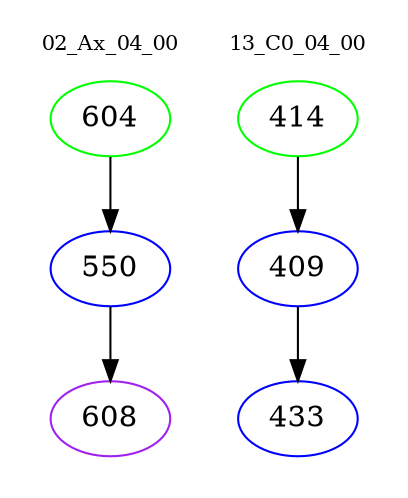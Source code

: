 digraph{
subgraph cluster_0 {
color = white
label = "02_Ax_04_00";
fontsize=10;
T0_604 [label="604", color="green"]
T0_604 -> T0_550 [color="black"]
T0_550 [label="550", color="blue"]
T0_550 -> T0_608 [color="black"]
T0_608 [label="608", color="purple"]
}
subgraph cluster_1 {
color = white
label = "13_C0_04_00";
fontsize=10;
T1_414 [label="414", color="green"]
T1_414 -> T1_409 [color="black"]
T1_409 [label="409", color="blue"]
T1_409 -> T1_433 [color="black"]
T1_433 [label="433", color="blue"]
}
}
